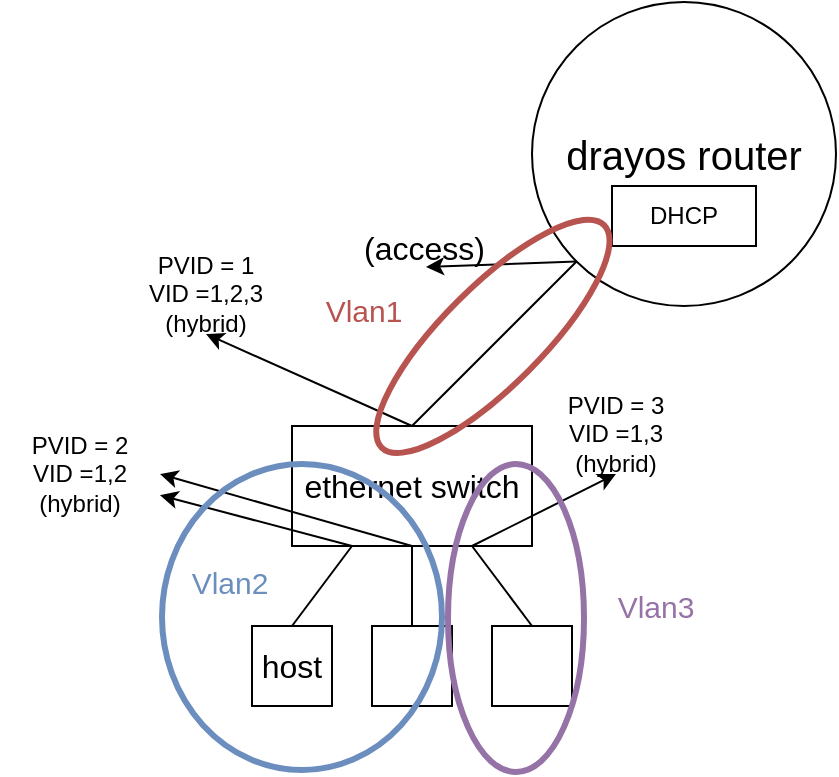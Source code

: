 <mxfile version="12.7.9" type="device"><diagram id="kbtNOsz7rqfZJP28Q2Al" name="Page-1"><mxGraphModel dx="758" dy="490" grid="0" gridSize="10" guides="1" tooltips="1" connect="1" arrows="1" fold="1" page="1" pageScale="1" pageWidth="827" pageHeight="1169" math="0" shadow="0"><root><mxCell id="0"/><mxCell id="1" parent="0"/><mxCell id="G7B1lYGrOHdfxZbzGB4v-1" value="&lt;font style=&quot;font-size: 20px&quot;&gt;drayos router&lt;/font&gt;" style="ellipse;whiteSpace=wrap;html=1;aspect=fixed;" vertex="1" parent="1"><mxGeometry x="360" y="8" width="152" height="152" as="geometry"/></mxCell><mxCell id="G7B1lYGrOHdfxZbzGB4v-2" value="&lt;font style=&quot;font-size: 16px&quot;&gt;ethernet switch&lt;/font&gt;" style="rounded=0;whiteSpace=wrap;html=1;" vertex="1" parent="1"><mxGeometry x="240" y="220" width="120" height="60" as="geometry"/></mxCell><mxCell id="G7B1lYGrOHdfxZbzGB4v-4" value="&lt;font style=&quot;font-size: 16px&quot;&gt;host&lt;/font&gt;" style="whiteSpace=wrap;html=1;aspect=fixed;" vertex="1" parent="1"><mxGeometry x="220" y="320" width="40" height="40" as="geometry"/></mxCell><mxCell id="G7B1lYGrOHdfxZbzGB4v-5" value="" style="whiteSpace=wrap;html=1;aspect=fixed;" vertex="1" parent="1"><mxGeometry x="280" y="320" width="40" height="40" as="geometry"/></mxCell><mxCell id="G7B1lYGrOHdfxZbzGB4v-6" value="" style="whiteSpace=wrap;html=1;aspect=fixed;" vertex="1" parent="1"><mxGeometry x="340" y="320" width="40" height="40" as="geometry"/></mxCell><mxCell id="G7B1lYGrOHdfxZbzGB4v-10" value="" style="endArrow=none;html=1;exitX=0.5;exitY=0;exitDx=0;exitDy=0;entryX=0;entryY=1;entryDx=0;entryDy=0;" edge="1" parent="1" source="G7B1lYGrOHdfxZbzGB4v-2" target="G7B1lYGrOHdfxZbzGB4v-1"><mxGeometry width="50" height="50" relative="1" as="geometry"><mxPoint x="380" y="290" as="sourcePoint"/><mxPoint x="430" y="240" as="targetPoint"/></mxGeometry></mxCell><mxCell id="G7B1lYGrOHdfxZbzGB4v-13" value="" style="endArrow=none;html=1;exitX=0.5;exitY=0;exitDx=0;exitDy=0;entryX=0.25;entryY=1;entryDx=0;entryDy=0;" edge="1" parent="1" source="G7B1lYGrOHdfxZbzGB4v-4" target="G7B1lYGrOHdfxZbzGB4v-2"><mxGeometry width="50" height="50" relative="1" as="geometry"><mxPoint x="310" y="230" as="sourcePoint"/><mxPoint x="381.716" y="158.284" as="targetPoint"/></mxGeometry></mxCell><mxCell id="G7B1lYGrOHdfxZbzGB4v-14" value="" style="endArrow=none;html=1;exitX=0.5;exitY=0;exitDx=0;exitDy=0;entryX=0.5;entryY=1;entryDx=0;entryDy=0;" edge="1" parent="1" source="G7B1lYGrOHdfxZbzGB4v-5" target="G7B1lYGrOHdfxZbzGB4v-2"><mxGeometry width="50" height="50" relative="1" as="geometry"><mxPoint x="250" y="330" as="sourcePoint"/><mxPoint x="280" y="290" as="targetPoint"/></mxGeometry></mxCell><mxCell id="G7B1lYGrOHdfxZbzGB4v-15" value="" style="endArrow=none;html=1;exitX=0.5;exitY=0;exitDx=0;exitDy=0;entryX=0.75;entryY=1;entryDx=0;entryDy=0;" edge="1" parent="1" source="G7B1lYGrOHdfxZbzGB4v-6" target="G7B1lYGrOHdfxZbzGB4v-2"><mxGeometry width="50" height="50" relative="1" as="geometry"><mxPoint x="260" y="340" as="sourcePoint"/><mxPoint x="290" y="300" as="targetPoint"/></mxGeometry></mxCell><mxCell id="G7B1lYGrOHdfxZbzGB4v-28" value="PVID = 2&lt;br&gt;VID =1,2&lt;br&gt;(hybrid)" style="text;html=1;strokeColor=none;fillColor=none;align=center;verticalAlign=middle;whiteSpace=wrap;rounded=0;" vertex="1" parent="1"><mxGeometry x="94" y="224" width="80" height="40" as="geometry"/></mxCell><mxCell id="G7B1lYGrOHdfxZbzGB4v-30" value="PVID = 3&lt;br&gt;VID =1,3&lt;br&gt;(hybrid)" style="text;html=1;strokeColor=none;fillColor=none;align=center;verticalAlign=middle;whiteSpace=wrap;rounded=0;" vertex="1" parent="1"><mxGeometry x="362" y="204" width="80" height="40" as="geometry"/></mxCell><mxCell id="G7B1lYGrOHdfxZbzGB4v-31" value="PVID = 1&lt;br&gt;VID =1,2,3&lt;br&gt;(hybrid)" style="text;html=1;strokeColor=none;fillColor=none;align=center;verticalAlign=middle;whiteSpace=wrap;rounded=0;" vertex="1" parent="1"><mxGeometry x="157" y="134" width="80" height="40" as="geometry"/></mxCell><mxCell id="G7B1lYGrOHdfxZbzGB4v-33" value="&lt;div style=&quot;font-size: 16px&quot; align=&quot;left&quot;&gt;&lt;font style=&quot;font-size: 16px&quot;&gt;&lt;font style=&quot;font-size: 16px&quot;&gt;(access)&lt;/font&gt;&lt;/font&gt;&lt;br&gt;&lt;/div&gt;" style="text;html=1;strokeColor=none;fillColor=none;align=left;verticalAlign=middle;whiteSpace=wrap;rounded=0;" vertex="1" parent="1"><mxGeometry x="274" y="120.5" width="66" height="20" as="geometry"/></mxCell><mxCell id="G7B1lYGrOHdfxZbzGB4v-39" value="DHCP" style="rounded=0;whiteSpace=wrap;html=1;" vertex="1" parent="1"><mxGeometry x="400" y="100" width="72" height="30" as="geometry"/></mxCell><mxCell id="G7B1lYGrOHdfxZbzGB4v-41" value="" style="endArrow=classic;html=1;exitX=0.25;exitY=1;exitDx=0;exitDy=0;" edge="1" parent="1" source="G7B1lYGrOHdfxZbzGB4v-2" target="G7B1lYGrOHdfxZbzGB4v-28"><mxGeometry width="50" height="50" relative="1" as="geometry"><mxPoint x="362" y="279" as="sourcePoint"/><mxPoint x="412" y="229" as="targetPoint"/></mxGeometry></mxCell><mxCell id="G7B1lYGrOHdfxZbzGB4v-42" value="" style="endArrow=classic;html=1;exitX=0.5;exitY=1;exitDx=0;exitDy=0;entryX=1;entryY=0.5;entryDx=0;entryDy=0;" edge="1" parent="1" source="G7B1lYGrOHdfxZbzGB4v-2" target="G7B1lYGrOHdfxZbzGB4v-28"><mxGeometry width="50" height="50" relative="1" as="geometry"><mxPoint x="280" y="290" as="sourcePoint"/><mxPoint x="184" y="264.588" as="targetPoint"/></mxGeometry></mxCell><mxCell id="G7B1lYGrOHdfxZbzGB4v-43" value="" style="endArrow=classic;html=1;exitX=0.75;exitY=1;exitDx=0;exitDy=0;entryX=0.5;entryY=1;entryDx=0;entryDy=0;" edge="1" parent="1" source="G7B1lYGrOHdfxZbzGB4v-2" target="G7B1lYGrOHdfxZbzGB4v-30"><mxGeometry width="50" height="50" relative="1" as="geometry"><mxPoint x="362" y="279" as="sourcePoint"/><mxPoint x="412" y="229" as="targetPoint"/></mxGeometry></mxCell><mxCell id="G7B1lYGrOHdfxZbzGB4v-44" value="" style="endArrow=classic;html=1;exitX=0.5;exitY=0;exitDx=0;exitDy=0;entryX=0.5;entryY=1;entryDx=0;entryDy=0;" edge="1" parent="1" source="G7B1lYGrOHdfxZbzGB4v-2" target="G7B1lYGrOHdfxZbzGB4v-31"><mxGeometry width="50" height="50" relative="1" as="geometry"><mxPoint x="310" y="290" as="sourcePoint"/><mxPoint x="184" y="254" as="targetPoint"/></mxGeometry></mxCell><mxCell id="G7B1lYGrOHdfxZbzGB4v-45" value="" style="endArrow=classic;html=1;exitX=0;exitY=1;exitDx=0;exitDy=0;entryX=0.5;entryY=1;entryDx=0;entryDy=0;" edge="1" parent="1" source="G7B1lYGrOHdfxZbzGB4v-1" target="G7B1lYGrOHdfxZbzGB4v-33"><mxGeometry width="50" height="50" relative="1" as="geometry"><mxPoint x="310" y="230" as="sourcePoint"/><mxPoint x="207" y="184" as="targetPoint"/></mxGeometry></mxCell><mxCell id="G7B1lYGrOHdfxZbzGB4v-48" value="" style="ellipse;whiteSpace=wrap;html=1;fillColor=none;strokeColor=#6c8ebf;strokeWidth=3;" vertex="1" parent="1"><mxGeometry x="175" y="239" width="140" height="153" as="geometry"/></mxCell><mxCell id="G7B1lYGrOHdfxZbzGB4v-49" value="" style="ellipse;whiteSpace=wrap;html=1;fillColor=none;strokeColor=#9673a6;strokeWidth=3;" vertex="1" parent="1"><mxGeometry x="318" y="239" width="68" height="154" as="geometry"/></mxCell><mxCell id="G7B1lYGrOHdfxZbzGB4v-52" value="" style="ellipse;whiteSpace=wrap;html=1;fillColor=none;strokeColor=#b85450;strokeWidth=3;rotation=45;" vertex="1" parent="1"><mxGeometry x="315.61" y="96.49" width="49.66" height="157.31" as="geometry"/></mxCell><mxCell id="G7B1lYGrOHdfxZbzGB4v-53" value="&lt;font style=&quot;font-size: 15px;&quot;&gt;Vlan1&lt;/font&gt;" style="text;html=1;strokeColor=none;fillColor=#ffffff;align=center;verticalAlign=middle;whiteSpace=wrap;rounded=0;fontColor=#B85450;" vertex="1" parent="1"><mxGeometry x="256" y="152" width="40" height="20" as="geometry"/></mxCell><mxCell id="G7B1lYGrOHdfxZbzGB4v-54" value="&lt;font style=&quot;font-size: 15px&quot; color=&quot;#6C8EBF&quot;&gt;Vlan2&lt;/font&gt;" style="text;html=1;strokeColor=none;fillColor=#ffffff;align=center;verticalAlign=middle;whiteSpace=wrap;rounded=0;fontColor=#B85450;" vertex="1" parent="1"><mxGeometry x="189" y="288" width="40" height="20" as="geometry"/></mxCell><mxCell id="G7B1lYGrOHdfxZbzGB4v-57" value="&lt;font style=&quot;font-size: 15px&quot; color=&quot;#9673A6&quot;&gt;Vlan3&lt;/font&gt;" style="text;html=1;strokeColor=none;fillColor=#ffffff;align=center;verticalAlign=middle;whiteSpace=wrap;rounded=0;fontColor=#B85450;" vertex="1" parent="1"><mxGeometry x="402" y="300" width="40" height="20" as="geometry"/></mxCell></root></mxGraphModel></diagram></mxfile>